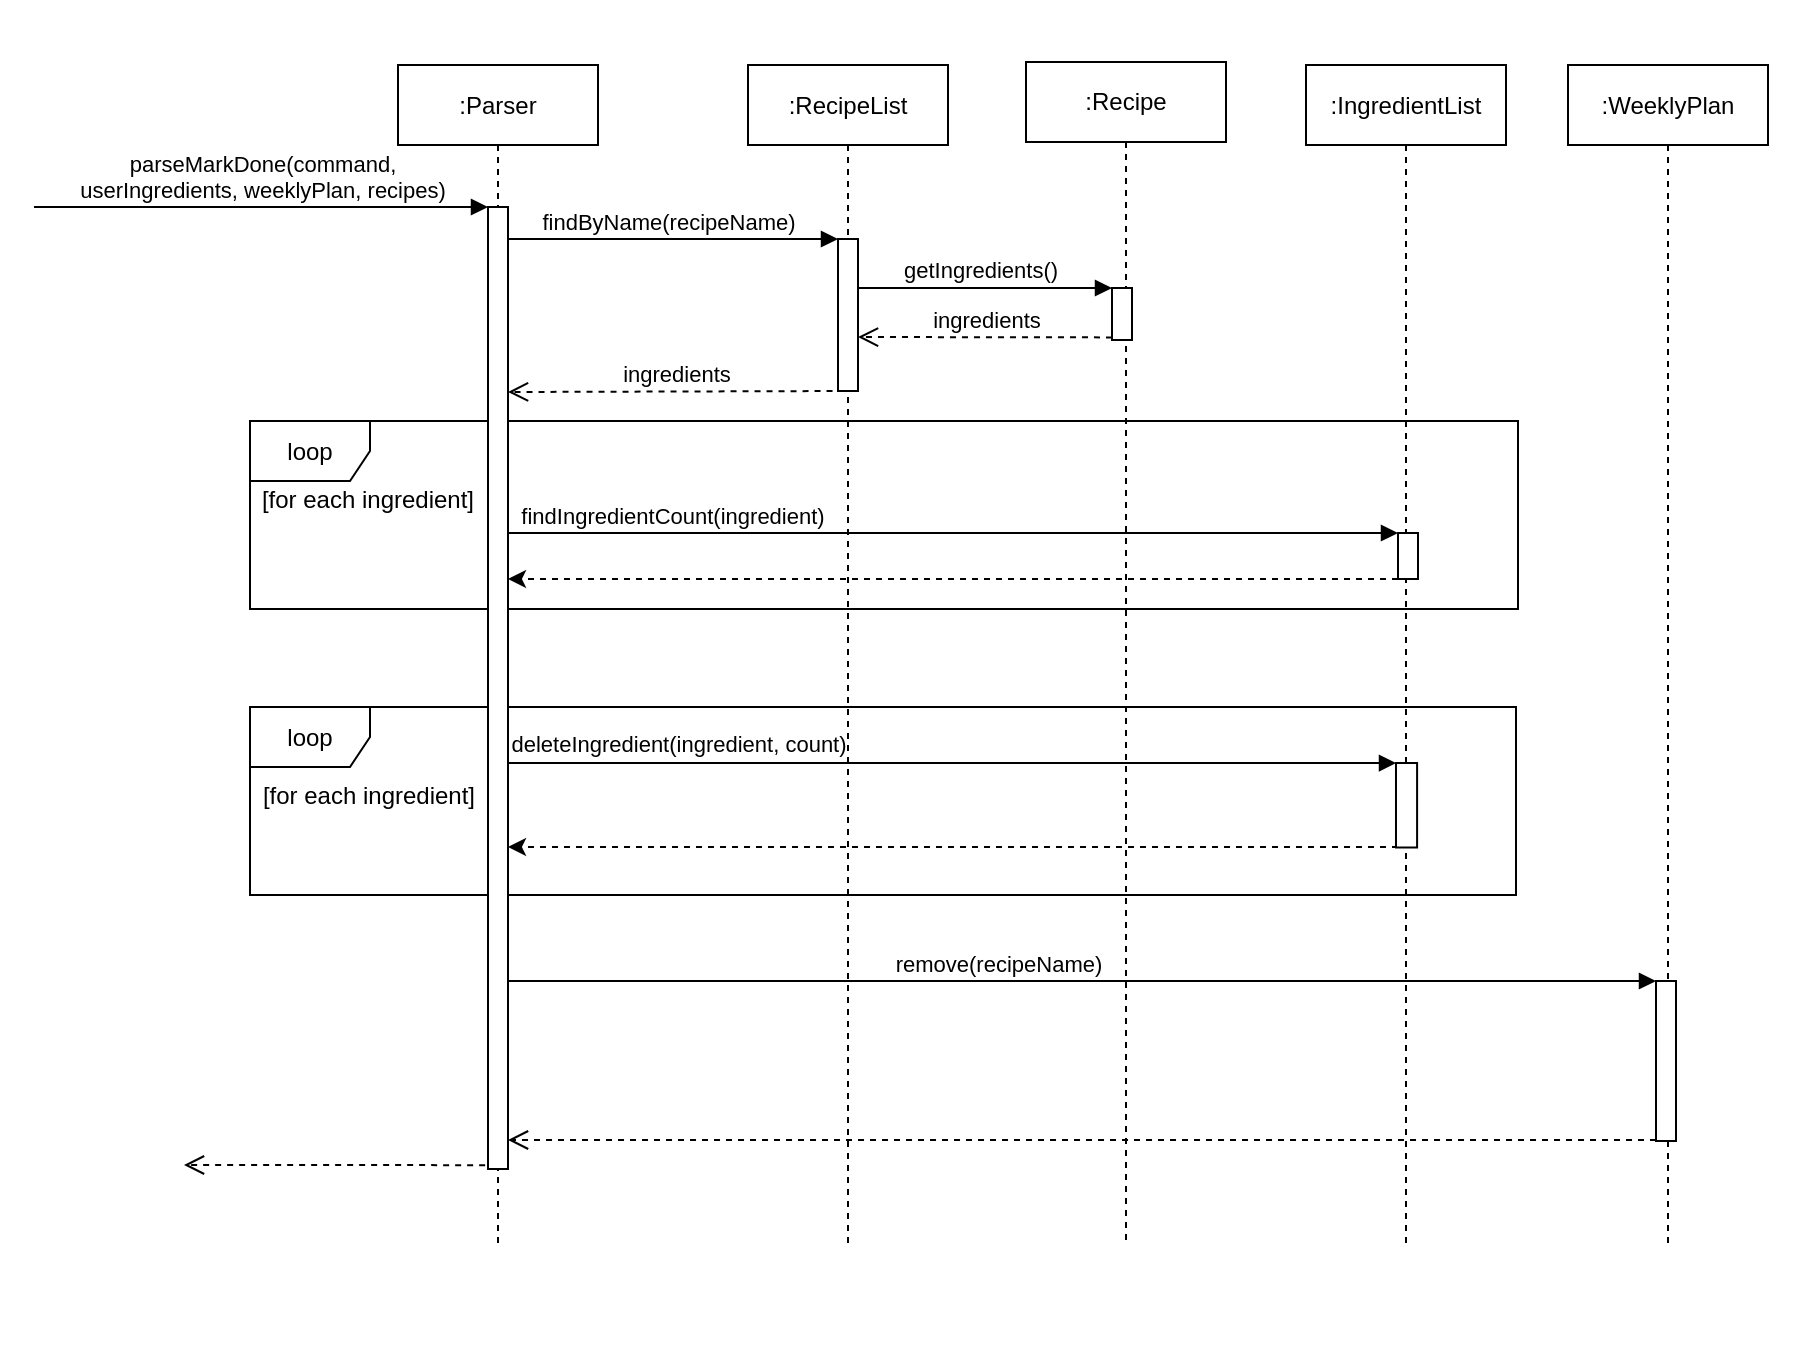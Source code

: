 <mxfile version="20.8.10" type="device"><diagram name="Page-1" id="gj5i86OtNXr-Nn9sOKUm"><mxGraphModel dx="1792" dy="558" grid="0" gridSize="10" guides="1" tooltips="1" connect="1" arrows="1" fold="1" page="1" pageScale="1" pageWidth="850" pageHeight="1100" math="0" shadow="0"><root><mxCell id="0"/><mxCell id="1" parent="0"/><mxCell id="_fjQF4Uf0k9LreA6NzOg-56" value="" style="rounded=0;whiteSpace=wrap;html=1;fillStyle=auto;strokeColor=none;fillColor=default;" parent="1" vertex="1"><mxGeometry x="-69" y="59" width="900" height="672" as="geometry"/></mxCell><mxCell id="_fjQF4Uf0k9LreA6NzOg-52" value="remove(recipeName)" style="html=1;verticalAlign=bottom;endArrow=block;entryX=0;entryY=0;rounded=0;" parent="1" source="_fjQF4Uf0k9LreA6NzOg-1" target="_fjQF4Uf0k9LreA6NzOg-51" edge="1"><mxGeometry x="-0.137" relative="1" as="geometry"><mxPoint x="689" y="549.5" as="sourcePoint"/><mxPoint as="offset"/></mxGeometry></mxCell><mxCell id="_fjQF4Uf0k9LreA6NzOg-32" value="" style="group" parent="1" vertex="1" connectable="0"><mxGeometry x="56" y="269.5" width="634" height="94" as="geometry"/></mxCell><mxCell id="_fjQF4Uf0k9LreA6NzOg-26" value="loop" style="shape=umlFrame;whiteSpace=wrap;html=1;fillColor=#FFFFFF;" parent="_fjQF4Uf0k9LreA6NzOg-32" vertex="1"><mxGeometry width="634" height="94.0" as="geometry"/></mxCell><mxCell id="_fjQF4Uf0k9LreA6NzOg-28" value="[for each ingredient]" style="text;html=1;strokeColor=none;fillColor=none;align=center;verticalAlign=middle;whiteSpace=wrap;rounded=0;" parent="_fjQF4Uf0k9LreA6NzOg-32" vertex="1"><mxGeometry x="-32.525" y="23.948" width="183.748" height="32.049" as="geometry"/></mxCell><mxCell id="_fjQF4Uf0k9LreA6NzOg-55" value="" style="endArrow=classic;html=1;rounded=0;dashed=1;" parent="_fjQF4Uf0k9LreA6NzOg-32" edge="1"><mxGeometry width="50" height="50" relative="1" as="geometry"><mxPoint x="574" y="79" as="sourcePoint"/><mxPoint x="129.0" y="79" as="targetPoint"/></mxGeometry></mxCell><mxCell id="_fjQF4Uf0k9LreA6NzOg-36" value="" style="group" parent="1" vertex="1" connectable="0"><mxGeometry x="56" y="412.5" width="633" height="94" as="geometry"/></mxCell><mxCell id="_fjQF4Uf0k9LreA6NzOg-37" value="loop" style="shape=umlFrame;whiteSpace=wrap;html=1;fillColor=#FFFFFF;" parent="_fjQF4Uf0k9LreA6NzOg-36" vertex="1"><mxGeometry width="633" height="94.0" as="geometry"/></mxCell><mxCell id="_fjQF4Uf0k9LreA6NzOg-38" value="[for each ingredient]" style="text;html=1;strokeColor=none;fillColor=none;align=center;verticalAlign=middle;whiteSpace=wrap;rounded=0;" parent="_fjQF4Uf0k9LreA6NzOg-36" vertex="1"><mxGeometry x="-32.004" y="28.006" width="183.458" height="32.049" as="geometry"/></mxCell><mxCell id="_fjQF4Uf0k9LreA6NzOg-40" value="deleteIngredient(ingredient, count)" style="html=1;verticalAlign=bottom;endArrow=block;entryX=0;entryY=0;rounded=0;" parent="1" source="_fjQF4Uf0k9LreA6NzOg-1" target="_fjQF4Uf0k9LreA6NzOg-39" edge="1"><mxGeometry x="-0.6" y="1" relative="1" as="geometry"><mxPoint x="690" y="465.5" as="sourcePoint"/><mxPoint as="offset"/></mxGeometry></mxCell><mxCell id="_fjQF4Uf0k9LreA6NzOg-30" value="findIngredientCount(ingredient)" style="html=1;verticalAlign=bottom;endArrow=block;entryX=0;entryY=0;rounded=0;" parent="1" source="_fjQF4Uf0k9LreA6NzOg-1" target="_fjQF4Uf0k9LreA6NzOg-29" edge="1"><mxGeometry x="-0.614" relative="1" as="geometry"><mxPoint x="427" y="325.5" as="sourcePoint"/><mxPoint as="offset"/></mxGeometry></mxCell><mxCell id="_fjQF4Uf0k9LreA6NzOg-15" value="getIngredients()" style="html=1;verticalAlign=bottom;endArrow=block;entryX=0;entryY=0;rounded=0;" parent="1" source="_fjQF4Uf0k9LreA6NzOg-5" target="_fjQF4Uf0k9LreA6NzOg-14" edge="1"><mxGeometry relative="1" as="geometry"><mxPoint x="405" y="204.5" as="sourcePoint"/></mxGeometry></mxCell><mxCell id="_fjQF4Uf0k9LreA6NzOg-12" value="findByName(recipeName)" style="html=1;verticalAlign=bottom;endArrow=block;entryX=0;entryY=0;rounded=0;" parent="1" source="_fjQF4Uf0k9LreA6NzOg-1" target="_fjQF4Uf0k9LreA6NzOg-11" edge="1"><mxGeometry relative="1" as="geometry"><mxPoint x="250" y="178.5" as="sourcePoint"/></mxGeometry></mxCell><mxCell id="_fjQF4Uf0k9LreA6NzOg-1" value=":Parser" style="shape=umlLifeline;perimeter=lifelinePerimeter;whiteSpace=wrap;html=1;container=1;collapsible=0;recursiveResize=0;outlineConnect=0;" parent="1" vertex="1"><mxGeometry x="130" y="91.5" width="100" height="590" as="geometry"/></mxCell><mxCell id="_fjQF4Uf0k9LreA6NzOg-9" value="parseMarkDone(command, &lt;br&gt;userIngredients, weeklyPlan, recipes)" style="html=1;verticalAlign=bottom;endArrow=block;entryX=0;entryY=0;rounded=0;" parent="_fjQF4Uf0k9LreA6NzOg-1" target="_fjQF4Uf0k9LreA6NzOg-8" edge="1"><mxGeometry relative="1" as="geometry"><mxPoint x="-182" y="71" as="sourcePoint"/></mxGeometry></mxCell><mxCell id="_fjQF4Uf0k9LreA6NzOg-10" value="" style="html=1;verticalAlign=bottom;endArrow=open;dashed=1;endSize=8;exitX=-0.143;exitY=0.996;rounded=0;exitDx=0;exitDy=0;exitPerimeter=0;" parent="_fjQF4Uf0k9LreA6NzOg-1" source="_fjQF4Uf0k9LreA6NzOg-8" edge="1"><mxGeometry relative="1" as="geometry"><mxPoint x="-107" y="550" as="targetPoint"/></mxGeometry></mxCell><mxCell id="_fjQF4Uf0k9LreA6NzOg-8" value="" style="html=1;points=[];perimeter=orthogonalPerimeter;fillColor=#FFFFFF;" parent="_fjQF4Uf0k9LreA6NzOg-1" vertex="1"><mxGeometry x="45" y="71" width="10" height="481" as="geometry"/></mxCell><mxCell id="_fjQF4Uf0k9LreA6NzOg-5" value=":RecipeList" style="shape=umlLifeline;perimeter=lifelinePerimeter;whiteSpace=wrap;html=1;container=1;collapsible=0;recursiveResize=0;outlineConnect=0;" parent="1" vertex="1"><mxGeometry x="305" y="91.5" width="100" height="590" as="geometry"/></mxCell><mxCell id="_fjQF4Uf0k9LreA6NzOg-11" value="" style="html=1;points=[];perimeter=orthogonalPerimeter;" parent="_fjQF4Uf0k9LreA6NzOg-5" vertex="1"><mxGeometry x="45" y="87" width="10" height="76" as="geometry"/></mxCell><mxCell id="_fjQF4Uf0k9LreA6NzOg-6" value=":Recipe" style="shape=umlLifeline;perimeter=lifelinePerimeter;whiteSpace=wrap;html=1;container=1;collapsible=0;recursiveResize=0;outlineConnect=0;" parent="1" vertex="1"><mxGeometry x="444" y="90" width="100" height="590.5" as="geometry"/></mxCell><mxCell id="_fjQF4Uf0k9LreA6NzOg-14" value="" style="html=1;points=[];perimeter=orthogonalPerimeter;fillColor=#FFFFFF;" parent="_fjQF4Uf0k9LreA6NzOg-6" vertex="1"><mxGeometry x="43" y="113" width="10" height="26" as="geometry"/></mxCell><mxCell id="_fjQF4Uf0k9LreA6NzOg-7" value=":IngredientList" style="shape=umlLifeline;perimeter=lifelinePerimeter;whiteSpace=wrap;html=1;container=1;collapsible=0;recursiveResize=0;outlineConnect=0;" parent="1" vertex="1"><mxGeometry x="584" y="91.5" width="100" height="590" as="geometry"/></mxCell><mxCell id="_fjQF4Uf0k9LreA6NzOg-29" value="" style="html=1;points=[];perimeter=orthogonalPerimeter;fillColor=#FFFFFF;" parent="_fjQF4Uf0k9LreA6NzOg-7" vertex="1"><mxGeometry x="46" y="234" width="10" height="23" as="geometry"/></mxCell><mxCell id="_fjQF4Uf0k9LreA6NzOg-16" value="ingredients" style="html=1;verticalAlign=bottom;endArrow=open;dashed=1;endSize=8;exitX=0;exitY=0.95;rounded=0;" parent="1" source="_fjQF4Uf0k9LreA6NzOg-14" edge="1"><mxGeometry x="0.001" relative="1" as="geometry"><mxPoint x="360" y="227.5" as="targetPoint"/><mxPoint as="offset"/></mxGeometry></mxCell><mxCell id="_fjQF4Uf0k9LreA6NzOg-13" value="ingredients" style="html=1;verticalAlign=bottom;endArrow=open;dashed=1;endSize=8;exitX=0.327;exitY=1;rounded=0;exitDx=0;exitDy=0;exitPerimeter=0;" parent="1" source="_fjQF4Uf0k9LreA6NzOg-11" edge="1"><mxGeometry relative="1" as="geometry"><mxPoint x="185" y="255" as="targetPoint"/></mxGeometry></mxCell><mxCell id="_fjQF4Uf0k9LreA6NzOg-25" value=":WeeklyPlan" style="shape=umlLifeline;perimeter=lifelinePerimeter;whiteSpace=wrap;html=1;container=1;collapsible=0;recursiveResize=0;outlineConnect=0;" parent="1" vertex="1"><mxGeometry x="715" y="91.5" width="100" height="590" as="geometry"/></mxCell><mxCell id="_fjQF4Uf0k9LreA6NzOg-51" value="" style="html=1;points=[];perimeter=orthogonalPerimeter;fillStyle=auto;strokeColor=default;fillColor=default;" parent="_fjQF4Uf0k9LreA6NzOg-25" vertex="1"><mxGeometry x="44" y="458" width="10" height="80" as="geometry"/></mxCell><mxCell id="_fjQF4Uf0k9LreA6NzOg-53" value="" style="html=1;verticalAlign=bottom;endArrow=open;dashed=1;endSize=8;rounded=0;" parent="1" target="_fjQF4Uf0k9LreA6NzOg-8" edge="1"><mxGeometry relative="1" as="geometry"><mxPoint x="689" y="625.5" as="targetPoint"/><mxPoint x="759" y="629" as="sourcePoint"/></mxGeometry></mxCell><mxCell id="_fjQF4Uf0k9LreA6NzOg-54" value="" style="endArrow=classic;html=1;rounded=0;dashed=1;" parent="1" target="_fjQF4Uf0k9LreA6NzOg-8" edge="1"><mxGeometry width="50" height="50" relative="1" as="geometry"><mxPoint x="630" y="482.5" as="sourcePoint"/><mxPoint x="519" y="407.5" as="targetPoint"/></mxGeometry></mxCell><mxCell id="_fjQF4Uf0k9LreA6NzOg-39" value="" style="html=1;points=[];perimeter=orthogonalPerimeter;fillColor=default;strokeColor=default;fillStyle=auto;" parent="1" vertex="1"><mxGeometry x="628.997" y="440.507" width="10.55" height="42.247" as="geometry"/></mxCell></root></mxGraphModel></diagram></mxfile>